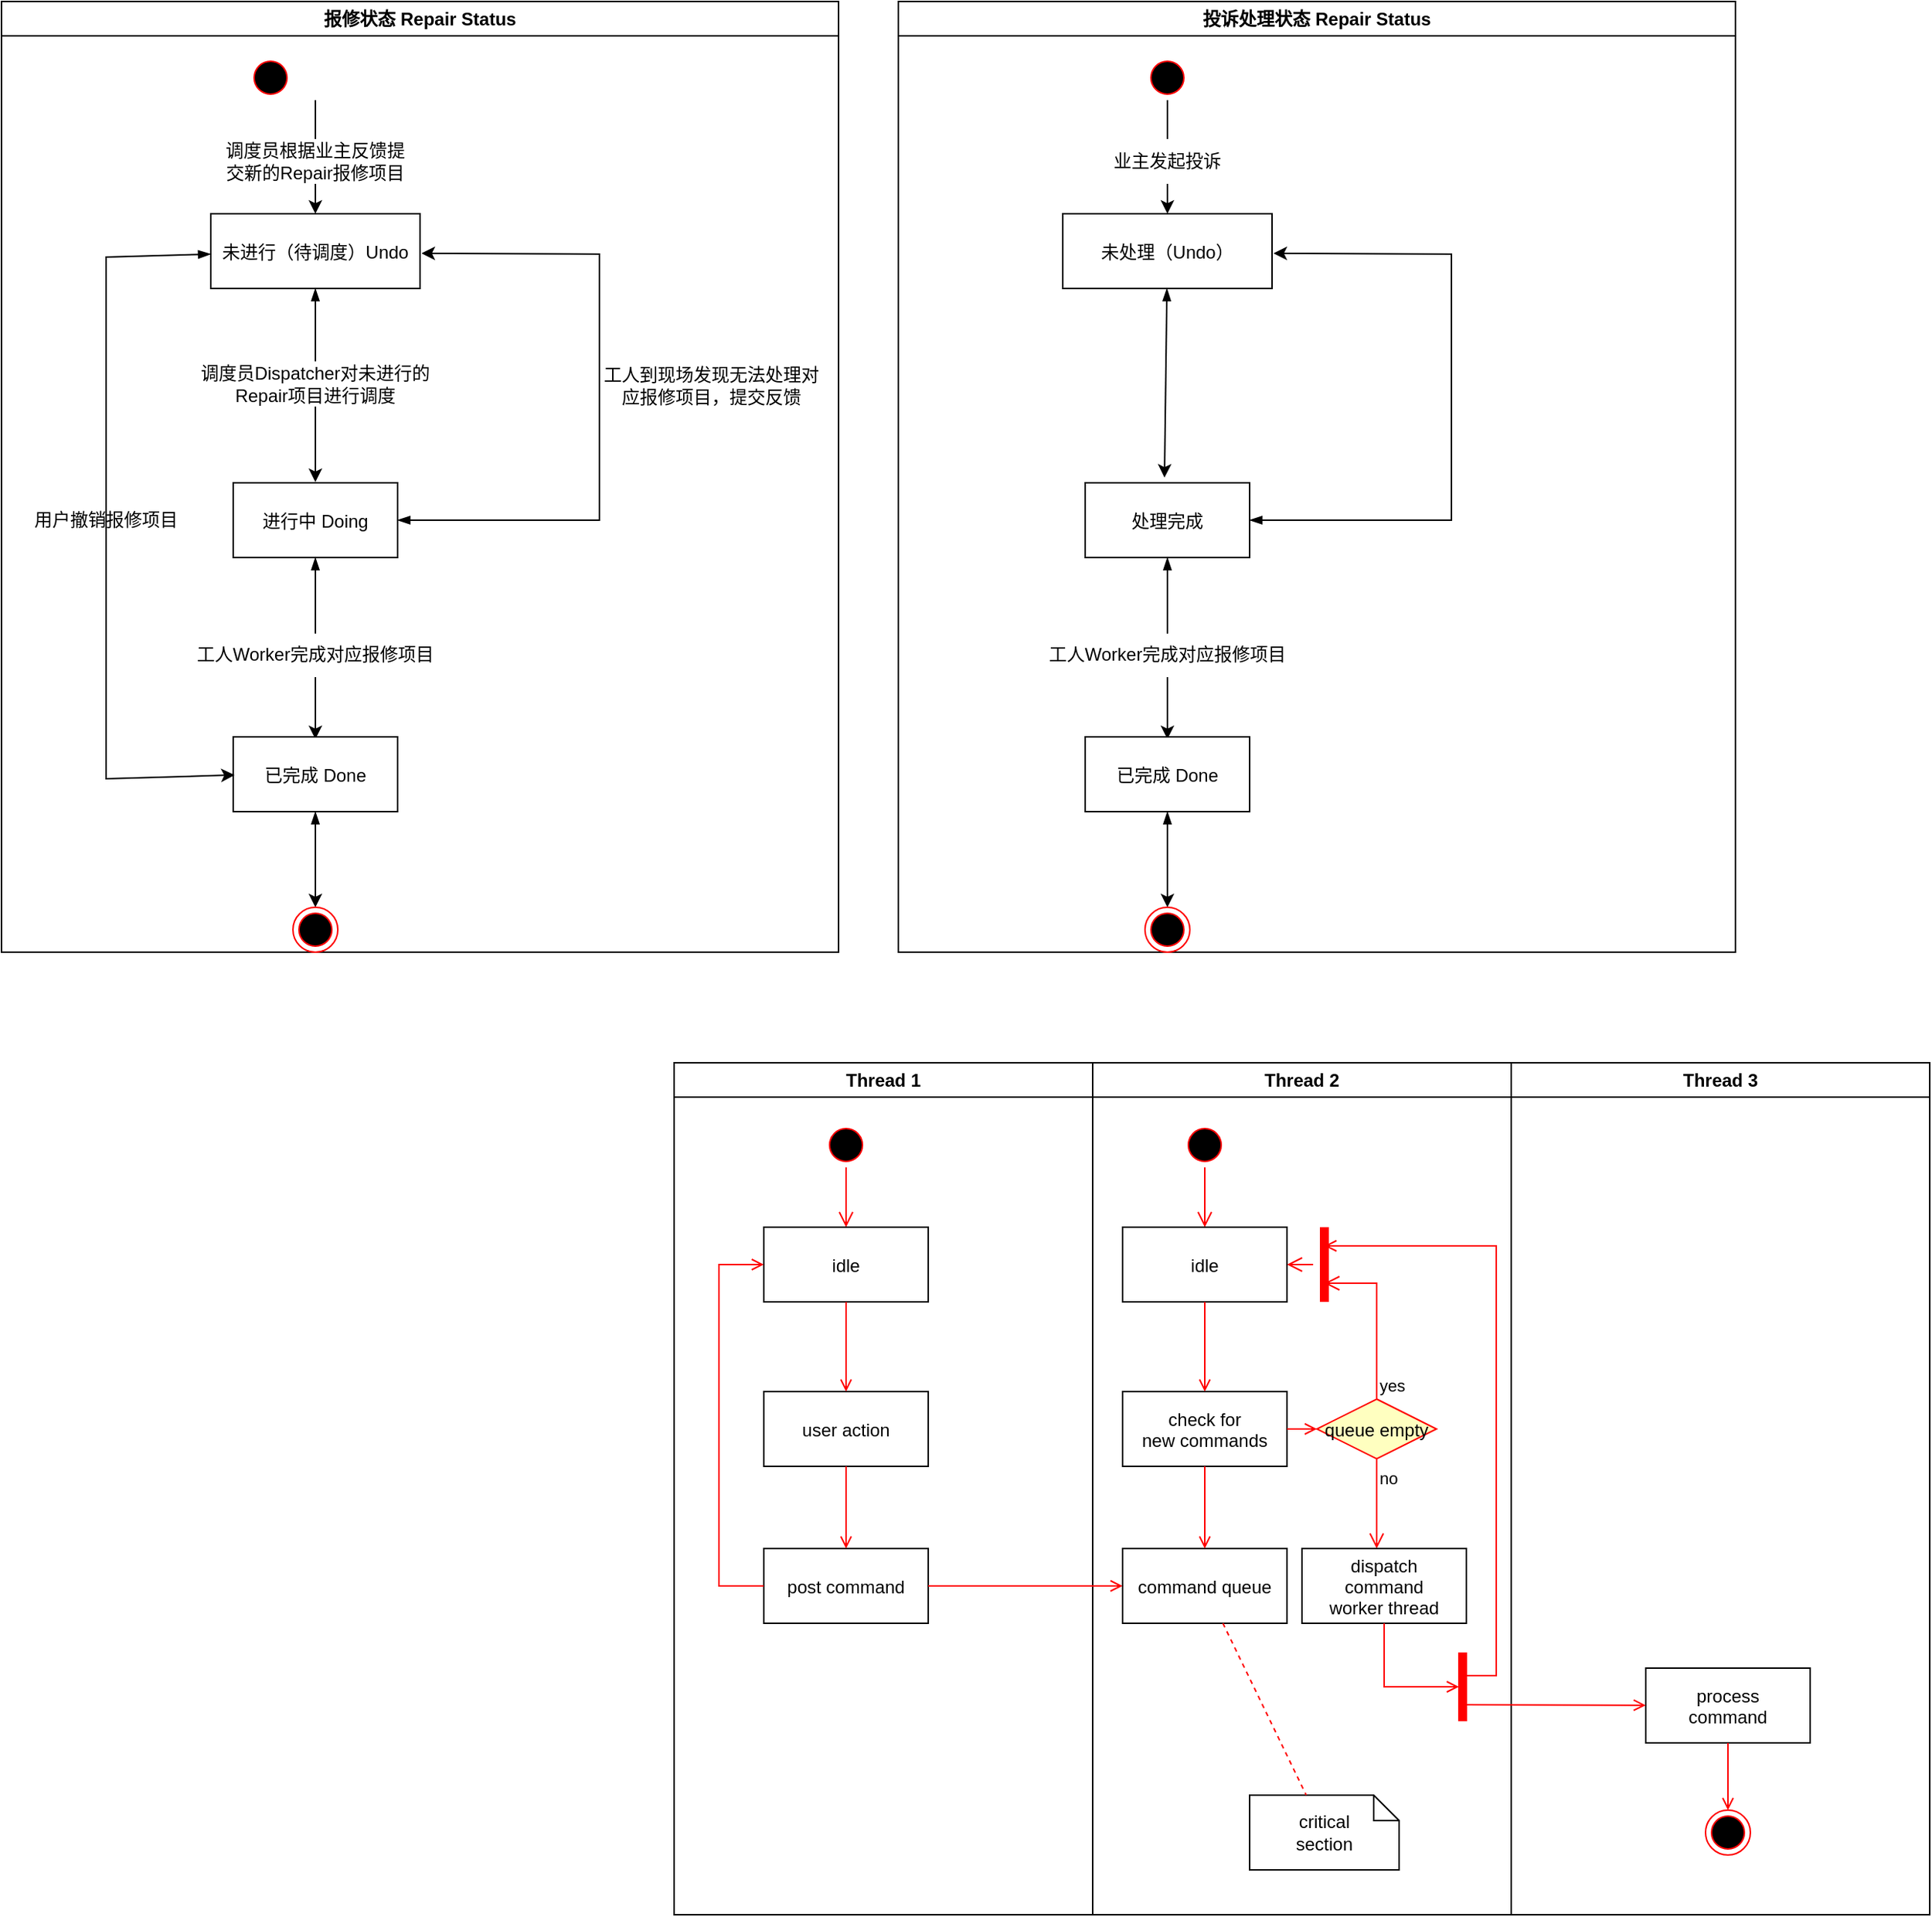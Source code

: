 <mxfile version="20.7.4" type="github">
  <diagram name="Page-1" id="e7e014a7-5840-1c2e-5031-d8a46d1fe8dd">
    <mxGraphModel dx="1313" dy="1552" grid="1" gridSize="10" guides="1" tooltips="1" connect="1" arrows="1" fold="1" page="1" pageScale="1" pageWidth="1169" pageHeight="826" background="none" math="0" shadow="0">
      <root>
        <mxCell id="0" />
        <mxCell id="1" parent="0" />
        <mxCell id="2" value="Thread 1" style="swimlane;whiteSpace=wrap" parent="1" vertex="1">
          <mxGeometry x="480" y="-100" width="280" height="570" as="geometry" />
        </mxCell>
        <mxCell id="5" value="" style="ellipse;shape=startState;fillColor=#000000;strokeColor=#ff0000;" parent="2" vertex="1">
          <mxGeometry x="100" y="40" width="30" height="30" as="geometry" />
        </mxCell>
        <mxCell id="6" value="" style="edgeStyle=elbowEdgeStyle;elbow=horizontal;verticalAlign=bottom;endArrow=open;endSize=8;strokeColor=#FF0000;endFill=1;rounded=0" parent="2" source="5" target="7" edge="1">
          <mxGeometry x="100" y="40" as="geometry">
            <mxPoint x="115" y="110" as="targetPoint" />
          </mxGeometry>
        </mxCell>
        <mxCell id="7" value="idle" style="" parent="2" vertex="1">
          <mxGeometry x="60" y="110" width="110" height="50" as="geometry" />
        </mxCell>
        <mxCell id="8" value="user action" style="" parent="2" vertex="1">
          <mxGeometry x="60" y="220" width="110" height="50" as="geometry" />
        </mxCell>
        <mxCell id="9" value="" style="endArrow=open;strokeColor=#FF0000;endFill=1;rounded=0" parent="2" source="7" target="8" edge="1">
          <mxGeometry relative="1" as="geometry" />
        </mxCell>
        <mxCell id="10" value="post command" style="" parent="2" vertex="1">
          <mxGeometry x="60" y="325" width="110" height="50" as="geometry" />
        </mxCell>
        <mxCell id="11" value="" style="endArrow=open;strokeColor=#FF0000;endFill=1;rounded=0" parent="2" source="8" target="10" edge="1">
          <mxGeometry relative="1" as="geometry" />
        </mxCell>
        <mxCell id="12" value="" style="edgeStyle=elbowEdgeStyle;elbow=horizontal;strokeColor=#FF0000;endArrow=open;endFill=1;rounded=0" parent="2" source="10" target="7" edge="1">
          <mxGeometry width="100" height="100" relative="1" as="geometry">
            <mxPoint x="160" y="290" as="sourcePoint" />
            <mxPoint x="260" y="190" as="targetPoint" />
            <Array as="points">
              <mxPoint x="30" y="250" />
            </Array>
          </mxGeometry>
        </mxCell>
        <mxCell id="3" value="Thread 2" style="swimlane;whiteSpace=wrap" parent="1" vertex="1">
          <mxGeometry x="760" y="-100" width="280" height="570" as="geometry" />
        </mxCell>
        <mxCell id="13" value="" style="ellipse;shape=startState;fillColor=#000000;strokeColor=#ff0000;" parent="3" vertex="1">
          <mxGeometry x="60" y="40" width="30" height="30" as="geometry" />
        </mxCell>
        <mxCell id="14" value="" style="edgeStyle=elbowEdgeStyle;elbow=horizontal;verticalAlign=bottom;endArrow=open;endSize=8;strokeColor=#FF0000;endFill=1;rounded=0" parent="3" source="13" target="15" edge="1">
          <mxGeometry x="40" y="20" as="geometry">
            <mxPoint x="55" y="90" as="targetPoint" />
          </mxGeometry>
        </mxCell>
        <mxCell id="15" value="idle" style="" parent="3" vertex="1">
          <mxGeometry x="20" y="110" width="110" height="50" as="geometry" />
        </mxCell>
        <mxCell id="16" value="check for &#xa;new commands" style="" parent="3" vertex="1">
          <mxGeometry x="20" y="220" width="110" height="50" as="geometry" />
        </mxCell>
        <mxCell id="17" value="" style="endArrow=open;strokeColor=#FF0000;endFill=1;rounded=0" parent="3" source="15" target="16" edge="1">
          <mxGeometry relative="1" as="geometry" />
        </mxCell>
        <mxCell id="18" value="command queue" style="" parent="3" vertex="1">
          <mxGeometry x="20" y="325" width="110" height="50" as="geometry" />
        </mxCell>
        <mxCell id="19" value="" style="endArrow=open;strokeColor=#FF0000;endFill=1;rounded=0" parent="3" source="16" target="18" edge="1">
          <mxGeometry relative="1" as="geometry" />
        </mxCell>
        <mxCell id="21" value="queue empty" style="rhombus;fillColor=#ffffc0;strokeColor=#ff0000;" parent="3" vertex="1">
          <mxGeometry x="150" y="225" width="80" height="40" as="geometry" />
        </mxCell>
        <mxCell id="22" value="yes" style="edgeStyle=elbowEdgeStyle;elbow=horizontal;align=left;verticalAlign=bottom;endArrow=open;endSize=8;strokeColor=#FF0000;exitX=0.5;exitY=0;endFill=1;rounded=0;entryX=0.75;entryY=0.5;entryPerimeter=0" parent="3" source="21" target="25" edge="1">
          <mxGeometry x="-1" relative="1" as="geometry">
            <mxPoint x="160" y="150" as="targetPoint" />
            <Array as="points">
              <mxPoint x="190" y="180" />
            </Array>
          </mxGeometry>
        </mxCell>
        <mxCell id="23" value="no" style="edgeStyle=elbowEdgeStyle;elbow=horizontal;align=left;verticalAlign=top;endArrow=open;endSize=8;strokeColor=#FF0000;endFill=1;rounded=0" parent="3" source="21" target="30" edge="1">
          <mxGeometry x="-1" relative="1" as="geometry">
            <mxPoint x="190" y="305" as="targetPoint" />
          </mxGeometry>
        </mxCell>
        <mxCell id="24" value="" style="endArrow=open;strokeColor=#FF0000;endFill=1;rounded=0" parent="3" source="16" target="21" edge="1">
          <mxGeometry relative="1" as="geometry" />
        </mxCell>
        <mxCell id="25" value="" style="shape=line;strokeWidth=6;strokeColor=#ff0000;rotation=90" parent="3" vertex="1">
          <mxGeometry x="130" y="127.5" width="50" height="15" as="geometry" />
        </mxCell>
        <mxCell id="26" value="" style="edgeStyle=elbowEdgeStyle;elbow=horizontal;verticalAlign=bottom;endArrow=open;endSize=8;strokeColor=#FF0000;endFill=1;rounded=0" parent="3" source="25" target="15" edge="1">
          <mxGeometry x="130" y="90" as="geometry">
            <mxPoint x="230" y="140" as="targetPoint" />
          </mxGeometry>
        </mxCell>
        <mxCell id="30" value="dispatch&#xa;command&#xa;worker thread" style="" parent="3" vertex="1">
          <mxGeometry x="140" y="325" width="110" height="50" as="geometry" />
        </mxCell>
        <mxCell id="31" value="critical&#xa;section" style="shape=note;whiteSpace=wrap;size=17" parent="3" vertex="1">
          <mxGeometry x="105" y="490" width="100" height="50" as="geometry" />
        </mxCell>
        <mxCell id="32" value="" style="endArrow=none;strokeColor=#FF0000;endFill=0;rounded=0;dashed=1" parent="3" source="18" target="31" edge="1">
          <mxGeometry relative="1" as="geometry" />
        </mxCell>
        <mxCell id="34" value="" style="whiteSpace=wrap;strokeColor=#FF0000;fillColor=#FF0000" parent="3" vertex="1">
          <mxGeometry x="245" y="395" width="5" height="45" as="geometry" />
        </mxCell>
        <mxCell id="41" value="" style="edgeStyle=elbowEdgeStyle;elbow=horizontal;entryX=0;entryY=0.5;strokeColor=#FF0000;endArrow=open;endFill=1;rounded=0" parent="3" source="30" target="34" edge="1">
          <mxGeometry width="100" height="100" relative="1" as="geometry">
            <mxPoint x="60" y="480" as="sourcePoint" />
            <mxPoint x="160" y="380" as="targetPoint" />
            <Array as="points">
              <mxPoint x="195" y="400" />
            </Array>
          </mxGeometry>
        </mxCell>
        <mxCell id="4" value="Thread 3" style="swimlane;whiteSpace=wrap" parent="1" vertex="1">
          <mxGeometry x="1040" y="-100" width="280" height="570" as="geometry" />
        </mxCell>
        <mxCell id="33" value="process&#xa;command" style="" parent="4" vertex="1">
          <mxGeometry x="90" y="405" width="110" height="50" as="geometry" />
        </mxCell>
        <mxCell id="35" value="" style="edgeStyle=elbowEdgeStyle;elbow=horizontal;strokeColor=#FF0000;endArrow=open;endFill=1;rounded=0;entryX=0.25;entryY=0.5;entryPerimeter=0" parent="4" target="25" edge="1">
          <mxGeometry width="100" height="100" relative="1" as="geometry">
            <mxPoint x="-30" y="410" as="sourcePoint" />
            <mxPoint x="-120" y="120" as="targetPoint" />
            <Array as="points">
              <mxPoint x="-10" y="135" />
            </Array>
          </mxGeometry>
        </mxCell>
        <mxCell id="37" value="" style="edgeStyle=none;strokeColor=#FF0000;endArrow=open;endFill=1;rounded=0" parent="4" target="33" edge="1">
          <mxGeometry width="100" height="100" relative="1" as="geometry">
            <mxPoint x="-30" y="429.5" as="sourcePoint" />
            <mxPoint x="90" y="429.5" as="targetPoint" />
          </mxGeometry>
        </mxCell>
        <mxCell id="38" value="" style="ellipse;shape=endState;fillColor=#000000;strokeColor=#ff0000" parent="4" vertex="1">
          <mxGeometry x="130" y="500" width="30" height="30" as="geometry" />
        </mxCell>
        <mxCell id="39" value="" style="endArrow=open;strokeColor=#FF0000;endFill=1;rounded=0" parent="4" source="33" target="38" edge="1">
          <mxGeometry relative="1" as="geometry" />
        </mxCell>
        <mxCell id="20" value="" style="endArrow=open;strokeColor=#FF0000;endFill=1;rounded=0" parent="1" source="10" target="18" edge="1">
          <mxGeometry relative="1" as="geometry" />
        </mxCell>
        <mxCell id="t-0EQXMj_pMEZj2fkRqL-41" value="报修状态 Repair Status" style="swimlane;whiteSpace=wrap;startSize=23;" vertex="1" parent="1">
          <mxGeometry x="30" y="-810" width="560" height="636" as="geometry" />
        </mxCell>
        <mxCell id="t-0EQXMj_pMEZj2fkRqL-84" style="edgeStyle=none;rounded=0;orthogonalLoop=1;jettySize=auto;html=1;startArrow=blockThin;startFill=1;entryX=1.007;entryY=0.53;entryDx=0;entryDy=0;entryPerimeter=0;" edge="1" parent="t-0EQXMj_pMEZj2fkRqL-41" source="t-0EQXMj_pMEZj2fkRqL-45" target="t-0EQXMj_pMEZj2fkRqL-44">
          <mxGeometry relative="1" as="geometry">
            <mxPoint x="400" y="172" as="targetPoint" />
            <Array as="points">
              <mxPoint x="400" y="347" />
              <mxPoint x="400" y="169" />
            </Array>
          </mxGeometry>
        </mxCell>
        <mxCell id="t-0EQXMj_pMEZj2fkRqL-77" value="" style="edgeStyle=none;rounded=0;orthogonalLoop=1;jettySize=auto;html=1;entryX=0.5;entryY=0.03;entryDx=0;entryDy=0;entryPerimeter=0;startArrow=blockThin;startFill=1;endArrow=none;" edge="1" parent="t-0EQXMj_pMEZj2fkRqL-41" source="t-0EQXMj_pMEZj2fkRqL-45" target="t-0EQXMj_pMEZj2fkRqL-76">
          <mxGeometry relative="1" as="geometry">
            <mxPoint x="250" y="-479" as="sourcePoint" />
            <mxPoint x="250" y="-332.5" as="targetPoint" />
          </mxGeometry>
        </mxCell>
        <mxCell id="t-0EQXMj_pMEZj2fkRqL-75" value="" style="edgeStyle=none;rounded=0;orthogonalLoop=1;jettySize=auto;html=1;entryX=0.5;entryY=-0.01;entryDx=0;entryDy=0;entryPerimeter=0;startArrow=blockThin;startFill=1;endArrow=none;" edge="1" parent="t-0EQXMj_pMEZj2fkRqL-41" source="t-0EQXMj_pMEZj2fkRqL-44" target="t-0EQXMj_pMEZj2fkRqL-74">
          <mxGeometry relative="1" as="geometry">
            <mxPoint x="250" y="-659" as="sourcePoint" />
            <mxPoint x="250" y="-504.5" as="targetPoint" />
          </mxGeometry>
        </mxCell>
        <mxCell id="t-0EQXMj_pMEZj2fkRqL-42" value="" style="ellipse;shape=startState;fillColor=#000000;strokeColor=#ff0000;" vertex="1" parent="t-0EQXMj_pMEZj2fkRqL-41">
          <mxGeometry x="165" y="36" width="30" height="30" as="geometry" />
        </mxCell>
        <mxCell id="t-0EQXMj_pMEZj2fkRqL-66" style="edgeStyle=none;rounded=0;orthogonalLoop=1;jettySize=auto;html=1;entryX=0.5;entryY=-0.01;entryDx=0;entryDy=0;entryPerimeter=0;startArrow=none;startFill=1;" edge="1" parent="t-0EQXMj_pMEZj2fkRqL-41" source="t-0EQXMj_pMEZj2fkRqL-74" target="t-0EQXMj_pMEZj2fkRqL-45">
          <mxGeometry relative="1" as="geometry" />
        </mxCell>
        <mxCell id="t-0EQXMj_pMEZj2fkRqL-44" value="未进行（待调度）Undo" style="" vertex="1" parent="t-0EQXMj_pMEZj2fkRqL-41">
          <mxGeometry x="140" y="142" width="140" height="50" as="geometry" />
        </mxCell>
        <mxCell id="t-0EQXMj_pMEZj2fkRqL-67" style="edgeStyle=none;rounded=0;orthogonalLoop=1;jettySize=auto;html=1;entryX=0.5;entryY=0.03;entryDx=0;entryDy=0;entryPerimeter=0;startArrow=none;startFill=1;" edge="1" parent="t-0EQXMj_pMEZj2fkRqL-41" source="t-0EQXMj_pMEZj2fkRqL-76" target="t-0EQXMj_pMEZj2fkRqL-47">
          <mxGeometry relative="1" as="geometry" />
        </mxCell>
        <mxCell id="t-0EQXMj_pMEZj2fkRqL-45" value="进行中 Doing" style="" vertex="1" parent="t-0EQXMj_pMEZj2fkRqL-41">
          <mxGeometry x="155" y="322" width="110" height="50" as="geometry" />
        </mxCell>
        <mxCell id="t-0EQXMj_pMEZj2fkRqL-97" style="edgeStyle=none;rounded=0;orthogonalLoop=1;jettySize=auto;html=1;entryX=0.5;entryY=0;entryDx=0;entryDy=0;startArrow=blockThin;startFill=1;" edge="1" parent="t-0EQXMj_pMEZj2fkRqL-41" source="t-0EQXMj_pMEZj2fkRqL-47" target="t-0EQXMj_pMEZj2fkRqL-96">
          <mxGeometry relative="1" as="geometry" />
        </mxCell>
        <mxCell id="t-0EQXMj_pMEZj2fkRqL-47" value="已完成 Done" style="" vertex="1" parent="t-0EQXMj_pMEZj2fkRqL-41">
          <mxGeometry x="155" y="492" width="110" height="50" as="geometry" />
        </mxCell>
        <mxCell id="t-0EQXMj_pMEZj2fkRqL-65" value="" style="endArrow=classic;html=1;rounded=0;exitX=0.5;exitY=1;exitDx=0;exitDy=0;startArrow=none;" edge="1" parent="t-0EQXMj_pMEZj2fkRqL-41" source="t-0EQXMj_pMEZj2fkRqL-71">
          <mxGeometry width="50" height="50" relative="1" as="geometry">
            <mxPoint x="330" y="322" as="sourcePoint" />
            <mxPoint x="210" y="142" as="targetPoint" />
          </mxGeometry>
        </mxCell>
        <mxCell id="t-0EQXMj_pMEZj2fkRqL-71" value="调度员根据业主反馈提&lt;br&gt;交新的Repair报修项目" style="text;html=1;strokeColor=none;fillColor=none;align=center;verticalAlign=middle;whiteSpace=wrap;rounded=0;" vertex="1" parent="t-0EQXMj_pMEZj2fkRqL-41">
          <mxGeometry x="80" y="92" width="260" height="30" as="geometry" />
        </mxCell>
        <mxCell id="t-0EQXMj_pMEZj2fkRqL-73" value="" style="endArrow=none;html=1;rounded=0;exitX=0.5;exitY=1;exitDx=0;exitDy=0;" edge="1" parent="t-0EQXMj_pMEZj2fkRqL-41" target="t-0EQXMj_pMEZj2fkRqL-71">
          <mxGeometry width="50" height="50" relative="1" as="geometry">
            <mxPoint x="210" y="66.0" as="sourcePoint" />
            <mxPoint x="250" y="-684" as="targetPoint" />
          </mxGeometry>
        </mxCell>
        <mxCell id="t-0EQXMj_pMEZj2fkRqL-74" value="调度员Dispatcher对未进行的Repair项目进行调度" style="text;html=1;strokeColor=none;fillColor=none;align=center;verticalAlign=middle;whiteSpace=wrap;rounded=0;" vertex="1" parent="t-0EQXMj_pMEZj2fkRqL-41">
          <mxGeometry x="120" y="241" width="180" height="30" as="geometry" />
        </mxCell>
        <mxCell id="t-0EQXMj_pMEZj2fkRqL-76" value="工人Worker完成对应报修项目" style="text;html=1;strokeColor=none;fillColor=none;align=center;verticalAlign=middle;whiteSpace=wrap;rounded=0;" vertex="1" parent="t-0EQXMj_pMEZj2fkRqL-41">
          <mxGeometry x="125" y="422" width="170" height="30" as="geometry" />
        </mxCell>
        <mxCell id="t-0EQXMj_pMEZj2fkRqL-93" value="工人到现场发现无法处理对应报修项目，提交反馈" style="text;html=1;strokeColor=none;fillColor=none;align=center;verticalAlign=middle;whiteSpace=wrap;rounded=0;" vertex="1" parent="t-0EQXMj_pMEZj2fkRqL-41">
          <mxGeometry x="400" y="242" width="150" height="30" as="geometry" />
        </mxCell>
        <mxCell id="t-0EQXMj_pMEZj2fkRqL-96" value="" style="ellipse;html=1;shape=endState;fillColor=#000000;strokeColor=#ff0000;" vertex="1" parent="t-0EQXMj_pMEZj2fkRqL-41">
          <mxGeometry x="195" y="606" width="30" height="30" as="geometry" />
        </mxCell>
        <mxCell id="t-0EQXMj_pMEZj2fkRqL-120" style="edgeStyle=none;rounded=0;orthogonalLoop=1;jettySize=auto;html=1;startArrow=blockThin;startFill=1;entryX=0.009;entryY=0.51;entryDx=0;entryDy=0;entryPerimeter=0;" edge="1" parent="t-0EQXMj_pMEZj2fkRqL-41" source="t-0EQXMj_pMEZj2fkRqL-44" target="t-0EQXMj_pMEZj2fkRqL-47">
          <mxGeometry relative="1" as="geometry">
            <mxPoint x="70" y="167" as="targetPoint" />
            <Array as="points">
              <mxPoint x="70" y="171" />
              <mxPoint x="70" y="520" />
            </Array>
          </mxGeometry>
        </mxCell>
        <mxCell id="t-0EQXMj_pMEZj2fkRqL-123" value="用户撤销报修项目" style="text;html=1;strokeColor=none;fillColor=none;align=center;verticalAlign=middle;whiteSpace=wrap;rounded=0;" vertex="1" parent="t-0EQXMj_pMEZj2fkRqL-41">
          <mxGeometry x="20" y="332" width="100" height="30" as="geometry" />
        </mxCell>
        <mxCell id="t-0EQXMj_pMEZj2fkRqL-98" value="投诉处理状态 Repair Status" style="swimlane;whiteSpace=wrap;startSize=23;" vertex="1" parent="1">
          <mxGeometry x="630" y="-810" width="560" height="636" as="geometry" />
        </mxCell>
        <mxCell id="t-0EQXMj_pMEZj2fkRqL-99" style="edgeStyle=none;rounded=0;orthogonalLoop=1;jettySize=auto;html=1;startArrow=blockThin;startFill=1;entryX=1.007;entryY=0.53;entryDx=0;entryDy=0;entryPerimeter=0;" edge="1" parent="t-0EQXMj_pMEZj2fkRqL-98" source="t-0EQXMj_pMEZj2fkRqL-106" target="t-0EQXMj_pMEZj2fkRqL-104">
          <mxGeometry relative="1" as="geometry">
            <mxPoint x="370" y="172" as="targetPoint" />
            <Array as="points">
              <mxPoint x="370" y="347" />
              <mxPoint x="370" y="169" />
            </Array>
          </mxGeometry>
        </mxCell>
        <mxCell id="t-0EQXMj_pMEZj2fkRqL-100" value="" style="edgeStyle=none;rounded=0;orthogonalLoop=1;jettySize=auto;html=1;entryX=0.5;entryY=0.03;entryDx=0;entryDy=0;entryPerimeter=0;startArrow=blockThin;startFill=1;endArrow=none;" edge="1" parent="t-0EQXMj_pMEZj2fkRqL-98" source="t-0EQXMj_pMEZj2fkRqL-106" target="t-0EQXMj_pMEZj2fkRqL-113">
          <mxGeometry relative="1" as="geometry">
            <mxPoint x="220" y="-479" as="sourcePoint" />
            <mxPoint x="220" y="-332.5" as="targetPoint" />
          </mxGeometry>
        </mxCell>
        <mxCell id="t-0EQXMj_pMEZj2fkRqL-102" value="" style="ellipse;shape=startState;fillColor=#000000;strokeColor=#ff0000;" vertex="1" parent="t-0EQXMj_pMEZj2fkRqL-98">
          <mxGeometry x="165" y="36" width="30" height="30" as="geometry" />
        </mxCell>
        <mxCell id="t-0EQXMj_pMEZj2fkRqL-118" style="edgeStyle=none;rounded=0;orthogonalLoop=1;jettySize=auto;html=1;entryX=0.482;entryY=-0.07;entryDx=0;entryDy=0;entryPerimeter=0;startArrow=blockThin;startFill=1;" edge="1" parent="t-0EQXMj_pMEZj2fkRqL-98" source="t-0EQXMj_pMEZj2fkRqL-104" target="t-0EQXMj_pMEZj2fkRqL-106">
          <mxGeometry relative="1" as="geometry" />
        </mxCell>
        <mxCell id="t-0EQXMj_pMEZj2fkRqL-104" value="未处理（Undo）" style="" vertex="1" parent="t-0EQXMj_pMEZj2fkRqL-98">
          <mxGeometry x="110" y="142" width="140" height="50" as="geometry" />
        </mxCell>
        <mxCell id="t-0EQXMj_pMEZj2fkRqL-105" style="edgeStyle=none;rounded=0;orthogonalLoop=1;jettySize=auto;html=1;entryX=0.5;entryY=0.03;entryDx=0;entryDy=0;entryPerimeter=0;startArrow=none;startFill=1;" edge="1" parent="t-0EQXMj_pMEZj2fkRqL-98" source="t-0EQXMj_pMEZj2fkRqL-113" target="t-0EQXMj_pMEZj2fkRqL-108">
          <mxGeometry relative="1" as="geometry" />
        </mxCell>
        <mxCell id="t-0EQXMj_pMEZj2fkRqL-106" value="处理完成" style="" vertex="1" parent="t-0EQXMj_pMEZj2fkRqL-98">
          <mxGeometry x="125" y="322" width="110" height="50" as="geometry" />
        </mxCell>
        <mxCell id="t-0EQXMj_pMEZj2fkRqL-107" style="edgeStyle=none;rounded=0;orthogonalLoop=1;jettySize=auto;html=1;entryX=0.5;entryY=0;entryDx=0;entryDy=0;startArrow=blockThin;startFill=1;" edge="1" parent="t-0EQXMj_pMEZj2fkRqL-98" source="t-0EQXMj_pMEZj2fkRqL-108" target="t-0EQXMj_pMEZj2fkRqL-115">
          <mxGeometry relative="1" as="geometry" />
        </mxCell>
        <mxCell id="t-0EQXMj_pMEZj2fkRqL-108" value="已完成 Done" style="" vertex="1" parent="t-0EQXMj_pMEZj2fkRqL-98">
          <mxGeometry x="125" y="492" width="110" height="50" as="geometry" />
        </mxCell>
        <mxCell id="t-0EQXMj_pMEZj2fkRqL-109" value="" style="endArrow=classic;html=1;rounded=0;exitX=0.5;exitY=1;exitDx=0;exitDy=0;startArrow=none;" edge="1" parent="t-0EQXMj_pMEZj2fkRqL-98" source="t-0EQXMj_pMEZj2fkRqL-110">
          <mxGeometry width="50" height="50" relative="1" as="geometry">
            <mxPoint x="300" y="322" as="sourcePoint" />
            <mxPoint x="180" y="142" as="targetPoint" />
          </mxGeometry>
        </mxCell>
        <mxCell id="t-0EQXMj_pMEZj2fkRqL-110" value="业主发起投诉" style="text;html=1;strokeColor=none;fillColor=none;align=center;verticalAlign=middle;whiteSpace=wrap;rounded=0;" vertex="1" parent="t-0EQXMj_pMEZj2fkRqL-98">
          <mxGeometry x="50" y="92" width="260" height="30" as="geometry" />
        </mxCell>
        <mxCell id="t-0EQXMj_pMEZj2fkRqL-111" value="" style="endArrow=none;html=1;rounded=0;exitX=0.5;exitY=1;exitDx=0;exitDy=0;" edge="1" parent="t-0EQXMj_pMEZj2fkRqL-98" source="t-0EQXMj_pMEZj2fkRqL-102" target="t-0EQXMj_pMEZj2fkRqL-110">
          <mxGeometry width="50" height="50" relative="1" as="geometry">
            <mxPoint x="220" y="-760" as="sourcePoint" />
            <mxPoint x="220" y="-684" as="targetPoint" />
          </mxGeometry>
        </mxCell>
        <mxCell id="t-0EQXMj_pMEZj2fkRqL-113" value="工人Worker完成对应报修项目" style="text;html=1;strokeColor=none;fillColor=none;align=center;verticalAlign=middle;whiteSpace=wrap;rounded=0;" vertex="1" parent="t-0EQXMj_pMEZj2fkRqL-98">
          <mxGeometry x="95" y="422" width="170" height="30" as="geometry" />
        </mxCell>
        <mxCell id="t-0EQXMj_pMEZj2fkRqL-115" value="" style="ellipse;html=1;shape=endState;fillColor=#000000;strokeColor=#ff0000;" vertex="1" parent="t-0EQXMj_pMEZj2fkRqL-98">
          <mxGeometry x="165" y="606" width="30" height="30" as="geometry" />
        </mxCell>
      </root>
    </mxGraphModel>
  </diagram>
</mxfile>
